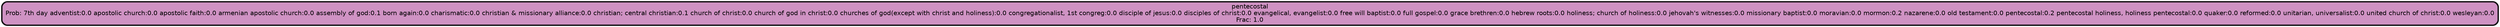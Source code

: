 graph Tree {
node [shape=box, style="filled, rounded",color="black",penwidth="3",fontcolor="black",                 fontname=helvetica] ;
graph [ranksep="0 equally", splines=straight,                 bgcolor=transparent, dpi=200] ;
edge [fontname=helvetica, color=black] ;
0 [label="pentecostal
Prob: 7th day adventist:0.0 apostolic church:0.0 apostolic faith:0.0 armenian apostolic church:0.0 assembly of god:0.1 born again:0.0 charismatic:0.0 christian & missionary alliance:0.0 christian; central christian:0.1 church of christ:0.0 church of god in christ:0.0 churches of god(except with christ and holiness):0.0 congregationalist, 1st congreg:0.0 disciple of jesus:0.0 disciples of christ:0.0 evangelical, evangelist:0.0 free will baptist:0.0 full gospel:0.0 grace brethren:0.0 hebrew roots:0.0 holiness; church of holiness:0.0 jehovah's witnesses:0.0 missionary baptist:0.0 moravian:0.0 mormon:0.2 nazarene:0.0 old testament:0.0 pentecostal:0.2 pentecostal holiness, holiness pentecostal:0.0 quaker:0.0 reformed:0.0 unitarian, universalist:0.0 united church of christ:0.0 wesleyan:0.0
Frac: 1.0", fillcolor="#cf92c3"] ;
{rank = same;}}
